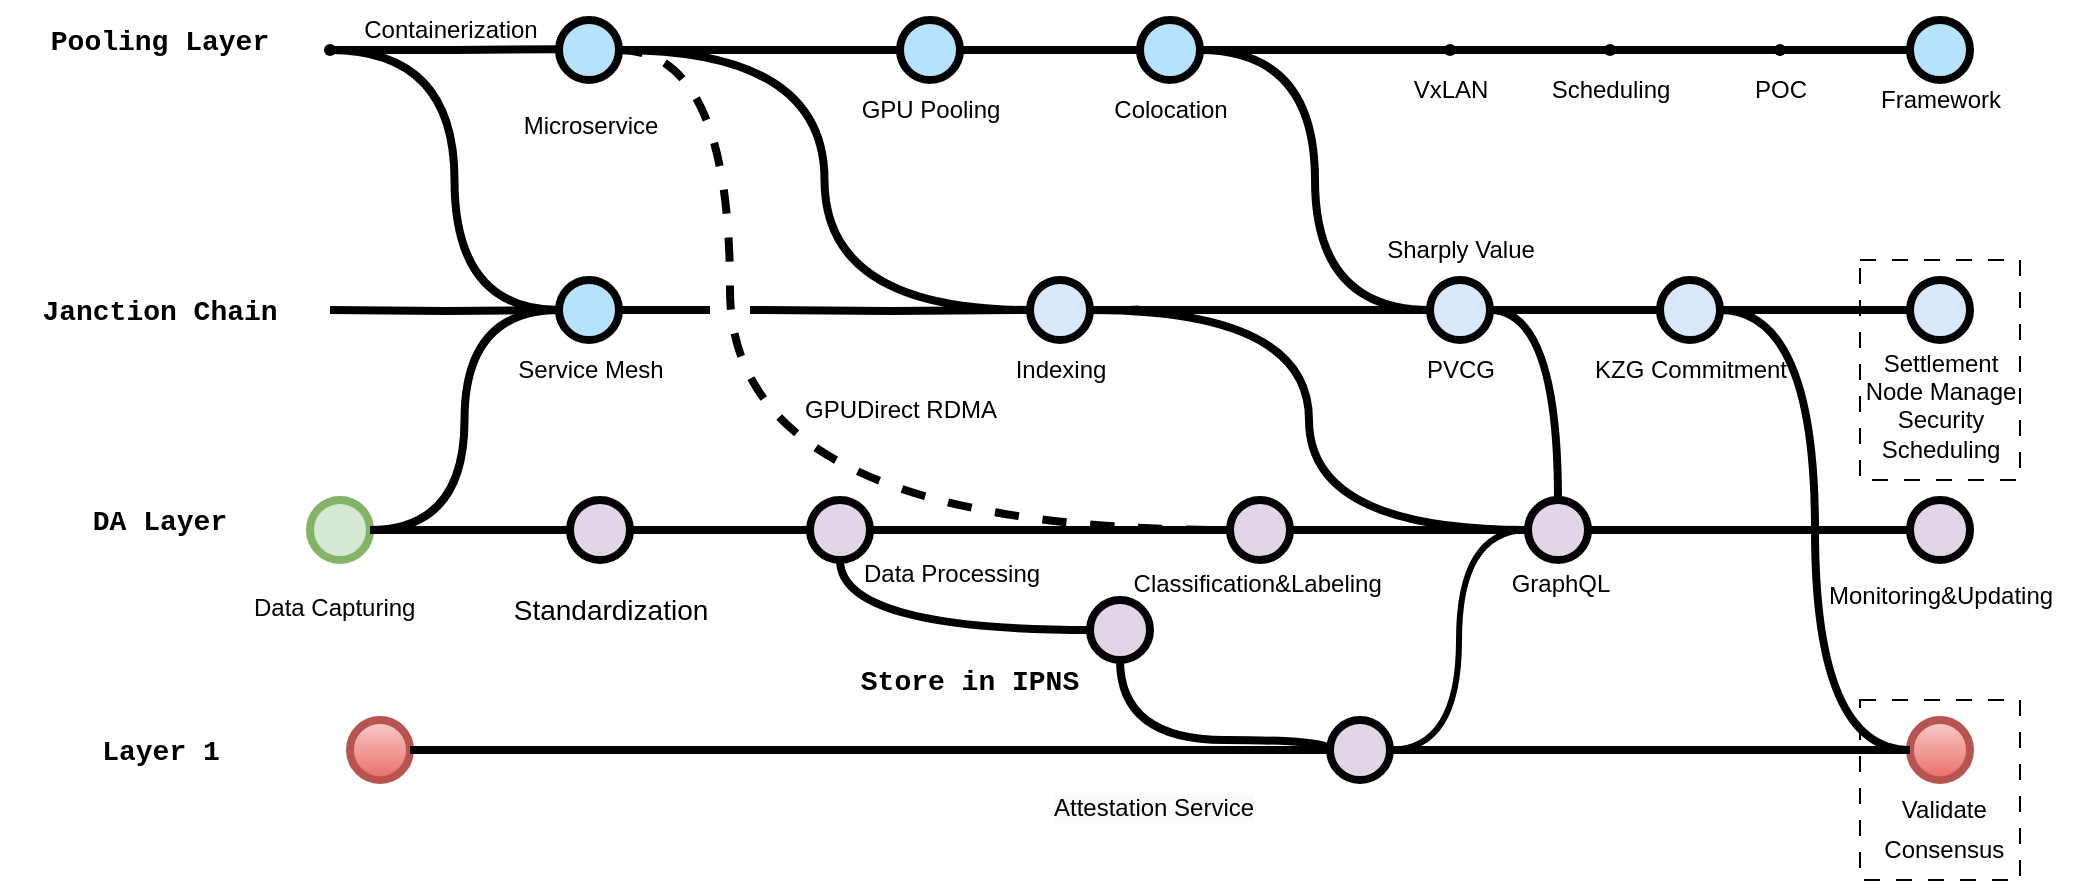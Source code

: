 <mxfile version="24.7.3" type="github">
  <diagram id="yPxyJZ8AM_hMuL3Unpa9" name="simple gitflow">
    <mxGraphModel dx="1578" dy="1054" grid="1" gridSize="10" guides="1" tooltips="1" connect="1" arrows="1" fold="1" page="1" pageScale="1" pageWidth="1100" pageHeight="850" math="0" shadow="0">
      <root>
        <mxCell id="0" />
        <mxCell id="1" parent="0" />
        <mxCell id="9hBKPDzoitwpIBdzFDQ7-23" value="" style="edgeStyle=orthogonalEdgeStyle;rounded=0;html=1;jettySize=auto;orthogonalLoop=1;plain-blue;endArrow=none;endFill=0;strokeWidth=4;strokeColor=#000000;" parent="1" source="9hBKPDzoitwpIBdzFDQ7-25" edge="1">
          <mxGeometry x="304.5" y="180" as="geometry">
            <mxPoint x="375" y="435" as="targetPoint" />
          </mxGeometry>
        </mxCell>
        <mxCell id="9hBKPDzoitwpIBdzFDQ7-25" value="" style="verticalLabelPosition=bottom;verticalAlign=top;html=1;strokeWidth=4;shape=mxgraph.flowchart.on-page_reference;plain-blue;gradientColor=none;fillColor=#B5E3Fe;strokeColor=#000000;" parent="1" vertex="1">
          <mxGeometry x="299.5" y="420" width="30" height="30" as="geometry" />
        </mxCell>
        <mxCell id="9hBKPDzoitwpIBdzFDQ7-41" value="" style="edgeStyle=orthogonalEdgeStyle;curved=1;rounded=0;orthogonalLoop=1;jettySize=auto;html=1;endArrow=none;endFill=0;strokeWidth=4;fontFamily=Courier New;fontSize=16;" parent="1" source="9hBKPDzoitwpIBdzFDQ7-26" target="9hBKPDzoitwpIBdzFDQ7-40" edge="1">
          <mxGeometry relative="1" as="geometry" />
        </mxCell>
        <mxCell id="9hBKPDzoitwpIBdzFDQ7-43" value="" style="edgeStyle=orthogonalEdgeStyle;curved=1;rounded=0;orthogonalLoop=1;jettySize=auto;html=1;endArrow=none;endFill=0;strokeWidth=4;fontFamily=Courier New;fontSize=16;" parent="1" source="9hBKPDzoitwpIBdzFDQ7-40" target="9hBKPDzoitwpIBdzFDQ7-42" edge="1">
          <mxGeometry relative="1" as="geometry" />
        </mxCell>
        <mxCell id="K7jGSNsFQjkCvPVeTudu-73" style="edgeStyle=orthogonalEdgeStyle;rounded=0;orthogonalLoop=1;jettySize=auto;html=1;curved=1;strokeWidth=4;endArrow=none;endFill=0;" edge="1" parent="1" source="9hBKPDzoitwpIBdzFDQ7-40" target="K7jGSNsFQjkCvPVeTudu-26">
          <mxGeometry relative="1" as="geometry" />
        </mxCell>
        <mxCell id="9hBKPDzoitwpIBdzFDQ7-40" value="" style="verticalLabelPosition=bottom;verticalAlign=top;html=1;strokeWidth=4;shape=mxgraph.flowchart.on-page_reference;plain-blue;gradientColor=none;strokeColor=#000000;" parent="1" vertex="1">
          <mxGeometry x="735" y="420" width="30" height="30" as="geometry" />
        </mxCell>
        <mxCell id="9hBKPDzoitwpIBdzFDQ7-56" value="" style="edgeStyle=orthogonalEdgeStyle;curved=1;rounded=0;orthogonalLoop=1;jettySize=auto;html=1;endArrow=none;endFill=0;strokeWidth=4;fontFamily=Courier New;fontSize=16;" parent="1" source="9hBKPDzoitwpIBdzFDQ7-42" target="9hBKPDzoitwpIBdzFDQ7-55" edge="1">
          <mxGeometry relative="1" as="geometry" />
        </mxCell>
        <mxCell id="9hBKPDzoitwpIBdzFDQ7-42" value="" style="verticalLabelPosition=bottom;verticalAlign=top;html=1;strokeWidth=4;shape=mxgraph.flowchart.on-page_reference;plain-blue;gradientColor=none;strokeColor=#000000;" parent="1" vertex="1">
          <mxGeometry x="850" y="420" width="30" height="30" as="geometry" />
        </mxCell>
        <mxCell id="9hBKPDzoitwpIBdzFDQ7-55" value="" style="verticalLabelPosition=bottom;verticalAlign=top;html=1;strokeWidth=4;shape=mxgraph.flowchart.on-page_reference;plain-blue;gradientColor=none;strokeColor=#000000;" parent="1" vertex="1">
          <mxGeometry x="975" y="420" width="30" height="30" as="geometry" />
        </mxCell>
        <mxCell id="9hBKPDzoitwpIBdzFDQ7-27" value="" style="edgeStyle=orthogonalEdgeStyle;rounded=0;html=1;jettySize=auto;orthogonalLoop=1;strokeWidth=4;endArrow=none;endFill=0;" parent="1" target="9hBKPDzoitwpIBdzFDQ7-25" edge="1">
          <mxGeometry x="204.5" y="180" as="geometry">
            <mxPoint x="185" y="435" as="sourcePoint" />
          </mxGeometry>
        </mxCell>
        <mxCell id="9hBKPDzoitwpIBdzFDQ7-28" value="Janction Chain" style="text;html=1;strokeColor=none;fillColor=none;align=center;verticalAlign=middle;whiteSpace=wrap;overflow=hidden;fontSize=14;fontStyle=1;fontFamily=Courier New;" parent="1" vertex="1">
          <mxGeometry x="20" y="425" width="160" height="20" as="geometry" />
        </mxCell>
        <mxCell id="K7jGSNsFQjkCvPVeTudu-10" style="edgeStyle=orthogonalEdgeStyle;rounded=0;orthogonalLoop=1;jettySize=auto;html=1;strokeWidth=4;endArrow=none;endFill=0;" edge="1" parent="1" source="K7jGSNsFQjkCvPVeTudu-57" target="9hBKPDzoitwpIBdzFDQ7-32">
          <mxGeometry relative="1" as="geometry" />
        </mxCell>
        <mxCell id="9hBKPDzoitwpIBdzFDQ7-30" value="" style="verticalLabelPosition=bottom;verticalAlign=top;html=1;strokeWidth=4;shape=mxgraph.flowchart.on-page_reference;strokeColor=#82b366;fillColor=#d5e8d4;" parent="1" vertex="1">
          <mxGeometry x="175" y="530" width="30" height="30" as="geometry" />
        </mxCell>
        <mxCell id="9hBKPDzoitwpIBdzFDQ7-32" value="" style="verticalLabelPosition=bottom;verticalAlign=top;html=1;strokeWidth=4;shape=mxgraph.flowchart.on-page_reference;plain-purple;gradientColor=none;strokeColor=#000000;" parent="1" vertex="1">
          <mxGeometry x="425" y="530" width="30" height="30" as="geometry" />
        </mxCell>
        <mxCell id="K7jGSNsFQjkCvPVeTudu-61" style="edgeStyle=orthogonalEdgeStyle;rounded=0;orthogonalLoop=1;jettySize=auto;html=1;strokeWidth=4;curved=1;endArrow=none;endFill=0;" edge="1" parent="1" source="9hBKPDzoitwpIBdzFDQ7-34" target="K7jGSNsFQjkCvPVeTudu-26">
          <mxGeometry relative="1" as="geometry" />
        </mxCell>
        <mxCell id="9hBKPDzoitwpIBdzFDQ7-34" value="" style="verticalLabelPosition=bottom;verticalAlign=top;html=1;strokeWidth=4;shape=mxgraph.flowchart.on-page_reference;plain-purple;gradientColor=none;strokeColor=#000000;" parent="1" vertex="1">
          <mxGeometry x="635" y="530" width="30" height="30" as="geometry" />
        </mxCell>
        <mxCell id="9hBKPDzoitwpIBdzFDQ7-50" value="" style="verticalLabelPosition=bottom;verticalAlign=top;html=1;strokeWidth=4;shape=mxgraph.flowchart.on-page_reference;plain-blue;gradientColor=#EA6B66;strokeColor=#B85450;fillColor=#F8CECC;" parent="1" vertex="1">
          <mxGeometry x="975" y="640" width="30" height="30" as="geometry" />
        </mxCell>
        <mxCell id="K7jGSNsFQjkCvPVeTudu-3" value="DA Layer" style="text;html=1;strokeColor=none;fillColor=none;align=center;verticalAlign=middle;whiteSpace=wrap;overflow=hidden;fontSize=14;fontStyle=1;fontFamily=Courier New;" vertex="1" parent="1">
          <mxGeometry x="50" y="530" width="100" height="20" as="geometry" />
        </mxCell>
        <mxCell id="K7jGSNsFQjkCvPVeTudu-4" value="Layer 1" style="text;html=1;strokeColor=none;fillColor=none;align=center;verticalAlign=middle;whiteSpace=wrap;overflow=hidden;fontSize=14;fontStyle=1;fontFamily=Courier New;" vertex="1" parent="1">
          <mxGeometry x="47.5" y="645" width="105" height="20" as="geometry" />
        </mxCell>
        <mxCell id="K7jGSNsFQjkCvPVeTudu-5" value="Pooling Layer" style="text;html=1;strokeColor=none;fillColor=none;align=center;verticalAlign=middle;whiteSpace=wrap;overflow=hidden;fontSize=14;fontStyle=1;fontFamily=Courier New;" vertex="1" parent="1">
          <mxGeometry x="35" y="290" width="130" height="20" as="geometry" />
        </mxCell>
        <mxCell id="K7jGSNsFQjkCvPVeTudu-7" value="Data Capturing" style="text;whiteSpace=wrap;" vertex="1" parent="1">
          <mxGeometry x="145" y="570" width="90" height="30" as="geometry" />
        </mxCell>
        <mxCell id="K7jGSNsFQjkCvPVeTudu-11" value="" style="verticalLabelPosition=bottom;verticalAlign=top;html=1;strokeWidth=4;shape=mxgraph.flowchart.on-page_reference;plain-purple;gradientColor=none;strokeColor=#000000;" vertex="1" parent="1">
          <mxGeometry x="565" y="580" width="30" height="30" as="geometry" />
        </mxCell>
        <mxCell id="K7jGSNsFQjkCvPVeTudu-12" style="edgeStyle=orthogonalEdgeStyle;rounded=0;orthogonalLoop=1;jettySize=auto;html=1;entryX=0;entryY=0.5;entryDx=0;entryDy=0;entryPerimeter=0;strokeWidth=4;endArrow=none;endFill=0;curved=1;" edge="1" parent="1" source="9hBKPDzoitwpIBdzFDQ7-32" target="K7jGSNsFQjkCvPVeTudu-11">
          <mxGeometry relative="1" as="geometry">
            <Array as="points">
              <mxPoint x="440" y="595" />
            </Array>
          </mxGeometry>
        </mxCell>
        <mxCell id="K7jGSNsFQjkCvPVeTudu-13" value="" style="verticalLabelPosition=bottom;verticalAlign=top;html=1;strokeWidth=4;shape=mxgraph.flowchart.on-page_reference;plain-purple;gradientColor=none;strokeColor=#000000;" vertex="1" parent="1">
          <mxGeometry x="685" y="640" width="30" height="30" as="geometry" />
        </mxCell>
        <mxCell id="K7jGSNsFQjkCvPVeTudu-14" style="edgeStyle=orthogonalEdgeStyle;rounded=0;orthogonalLoop=1;jettySize=auto;html=1;entryX=0;entryY=0.5;entryDx=0;entryDy=0;entryPerimeter=0;curved=1;strokeWidth=4;endArrow=none;endFill=0;" edge="1" parent="1" source="K7jGSNsFQjkCvPVeTudu-11" target="K7jGSNsFQjkCvPVeTudu-13">
          <mxGeometry relative="1" as="geometry">
            <Array as="points">
              <mxPoint x="580" y="650" />
            </Array>
          </mxGeometry>
        </mxCell>
        <mxCell id="K7jGSNsFQjkCvPVeTudu-17" value="Store in IPNS" style="text;html=1;strokeColor=none;fillColor=none;align=center;verticalAlign=middle;whiteSpace=wrap;overflow=hidden;fontSize=14;fontStyle=1;fontFamily=Courier New;" vertex="1" parent="1">
          <mxGeometry x="445" y="610" width="120" height="20" as="geometry" />
        </mxCell>
        <mxCell id="K7jGSNsFQjkCvPVeTudu-18" value="Data Processing" style="text;whiteSpace=wrap;" vertex="1" parent="1">
          <mxGeometry x="450" y="553" width="110" height="30" as="geometry" />
        </mxCell>
        <mxCell id="K7jGSNsFQjkCvPVeTudu-19" value="" style="verticalLabelPosition=bottom;verticalAlign=top;html=1;strokeWidth=4;shape=mxgraph.flowchart.on-page_reference;plain-blue;gradientColor=#EA6B66;strokeColor=#B85450;fillColor=#F8CECC;" vertex="1" parent="1">
          <mxGeometry x="195" y="640" width="30" height="30" as="geometry" />
        </mxCell>
        <mxCell id="K7jGSNsFQjkCvPVeTudu-20" style="edgeStyle=orthogonalEdgeStyle;rounded=0;orthogonalLoop=1;jettySize=auto;html=1;entryX=0;entryY=0.5;entryDx=0;entryDy=0;entryPerimeter=0;strokeWidth=4;endArrow=none;endFill=0;curved=1;" edge="1" parent="1" source="K7jGSNsFQjkCvPVeTudu-19" target="K7jGSNsFQjkCvPVeTudu-13">
          <mxGeometry relative="1" as="geometry" />
        </mxCell>
        <mxCell id="K7jGSNsFQjkCvPVeTudu-21" style="edgeStyle=orthogonalEdgeStyle;rounded=0;orthogonalLoop=1;jettySize=auto;html=1;entryX=0;entryY=0.5;entryDx=0;entryDy=0;entryPerimeter=0;strokeWidth=4;endArrow=none;endFill=0;curved=1;" edge="1" parent="1" source="9hBKPDzoitwpIBdzFDQ7-32" target="9hBKPDzoitwpIBdzFDQ7-34">
          <mxGeometry relative="1" as="geometry" />
        </mxCell>
        <mxCell id="K7jGSNsFQjkCvPVeTudu-22" value="Classification&amp;amp;Labeling&amp;nbsp;" style="text;html=1;align=center;verticalAlign=middle;resizable=0;points=[];autosize=1;strokeColor=none;fillColor=none;" vertex="1" parent="1">
          <mxGeometry x="575" y="557" width="150" height="30" as="geometry" />
        </mxCell>
        <mxCell id="K7jGSNsFQjkCvPVeTudu-24" value="&lt;span style=&quot;color: rgb(0, 0, 0); font-family: Helvetica; font-size: 12px; font-style: normal; font-variant-ligatures: normal; font-variant-caps: normal; font-weight: 400; letter-spacing: normal; orphans: 2; text-align: left; text-indent: 0px; text-transform: none; widows: 2; word-spacing: 0px; -webkit-text-stroke-width: 0px; white-space: normal; background-color: rgb(251, 251, 251); text-decoration-thickness: initial; text-decoration-style: initial; text-decoration-color: initial; display: inline !important; float: none;&quot;&gt;Attestation Service&lt;/span&gt;" style="text;whiteSpace=wrap;html=1;" vertex="1" parent="1">
          <mxGeometry x="545" y="670" width="110" height="40" as="geometry" />
        </mxCell>
        <mxCell id="K7jGSNsFQjkCvPVeTudu-26" value="" style="verticalLabelPosition=bottom;verticalAlign=top;html=1;strokeWidth=4;shape=mxgraph.flowchart.on-page_reference;plain-purple;gradientColor=none;strokeColor=#000000;" vertex="1" parent="1">
          <mxGeometry x="784" y="530" width="30" height="30" as="geometry" />
        </mxCell>
        <mxCell id="K7jGSNsFQjkCvPVeTudu-41" style="edgeStyle=orthogonalEdgeStyle;rounded=0;orthogonalLoop=1;jettySize=auto;html=1;strokeWidth=4;endArrow=none;endFill=0;curved=1;dashed=1;" edge="1" parent="1" source="K7jGSNsFQjkCvPVeTudu-31" target="9hBKPDzoitwpIBdzFDQ7-34">
          <mxGeometry relative="1" as="geometry">
            <Array as="points">
              <mxPoint x="385" y="305" />
              <mxPoint x="385" y="545" />
            </Array>
          </mxGeometry>
        </mxCell>
        <mxCell id="K7jGSNsFQjkCvPVeTudu-31" value="" style="verticalLabelPosition=bottom;verticalAlign=top;html=1;strokeWidth=4;shape=mxgraph.flowchart.on-page_reference;plain-blue;gradientColor=none;fillColor=#B5E3Fe;strokeColor=#000000;" vertex="1" parent="1">
          <mxGeometry x="299.5" y="290" width="30" height="30" as="geometry" />
        </mxCell>
        <mxCell id="K7jGSNsFQjkCvPVeTudu-32" value="" style="edgeStyle=orthogonalEdgeStyle;rounded=0;html=1;jettySize=auto;orthogonalLoop=1;strokeWidth=4;endArrow=none;endFill=0;" edge="1" parent="1" source="K7jGSNsFQjkCvPVeTudu-50">
          <mxGeometry x="204.5" y="180" as="geometry">
            <mxPoint x="184.5" y="304.62" as="sourcePoint" />
            <mxPoint x="299.5" y="304.62" as="targetPoint" />
          </mxGeometry>
        </mxCell>
        <mxCell id="K7jGSNsFQjkCvPVeTudu-33" value="Microservice" style="text;html=1;align=center;verticalAlign=middle;resizable=0;points=[];autosize=1;strokeColor=none;fillColor=none;" vertex="1" parent="1">
          <mxGeometry x="269.5" y="328" width="90" height="30" as="geometry" />
        </mxCell>
        <mxCell id="K7jGSNsFQjkCvPVeTudu-38" value="" style="edgeStyle=orthogonalEdgeStyle;rounded=0;orthogonalLoop=1;jettySize=auto;html=1;strokeWidth=4;endArrow=none;endFill=0;" edge="1" parent="1" source="K7jGSNsFQjkCvPVeTudu-34" target="K7jGSNsFQjkCvPVeTudu-37">
          <mxGeometry relative="1" as="geometry" />
        </mxCell>
        <mxCell id="K7jGSNsFQjkCvPVeTudu-34" value="" style="verticalLabelPosition=bottom;verticalAlign=top;html=1;strokeWidth=4;shape=mxgraph.flowchart.on-page_reference;plain-blue;gradientColor=none;fillColor=#B5E3Fe;strokeColor=#000000;" vertex="1" parent="1">
          <mxGeometry x="470" y="290" width="30" height="30" as="geometry" />
        </mxCell>
        <mxCell id="K7jGSNsFQjkCvPVeTudu-35" style="edgeStyle=orthogonalEdgeStyle;rounded=0;orthogonalLoop=1;jettySize=auto;html=1;entryX=0;entryY=0.5;entryDx=0;entryDy=0;entryPerimeter=0;strokeWidth=4;endArrow=none;endFill=0;" edge="1" parent="1" source="K7jGSNsFQjkCvPVeTudu-31" target="K7jGSNsFQjkCvPVeTudu-34">
          <mxGeometry relative="1" as="geometry" />
        </mxCell>
        <mxCell id="K7jGSNsFQjkCvPVeTudu-36" value="GPU Pooling" style="text;html=1;align=center;verticalAlign=middle;resizable=0;points=[];autosize=1;strokeColor=none;fillColor=none;" vertex="1" parent="1">
          <mxGeometry x="440" y="320" width="90" height="30" as="geometry" />
        </mxCell>
        <mxCell id="K7jGSNsFQjkCvPVeTudu-37" value="" style="verticalLabelPosition=bottom;verticalAlign=top;html=1;strokeWidth=4;shape=mxgraph.flowchart.on-page_reference;plain-blue;gradientColor=none;fillColor=#B5E3Fe;strokeColor=#000000;" vertex="1" parent="1">
          <mxGeometry x="590" y="290" width="30" height="30" as="geometry" />
        </mxCell>
        <mxCell id="K7jGSNsFQjkCvPVeTudu-39" value="Colocation" style="text;html=1;align=center;verticalAlign=middle;resizable=0;points=[];autosize=1;strokeColor=none;fillColor=none;" vertex="1" parent="1">
          <mxGeometry x="565" y="320" width="80" height="30" as="geometry" />
        </mxCell>
        <mxCell id="K7jGSNsFQjkCvPVeTudu-40" value="Containerization" style="text;html=1;align=center;verticalAlign=middle;resizable=0;points=[];autosize=1;strokeColor=none;fillColor=none;" vertex="1" parent="1">
          <mxGeometry x="189.5" y="280" width="110" height="30" as="geometry" />
        </mxCell>
        <mxCell id="K7jGSNsFQjkCvPVeTudu-42" value="" style="edgeStyle=orthogonalEdgeStyle;rounded=0;html=1;jettySize=auto;orthogonalLoop=1;plain-blue;endArrow=none;endFill=0;strokeWidth=4;strokeColor=#000000;" edge="1" parent="1" source="9hBKPDzoitwpIBdzFDQ7-26">
          <mxGeometry x="304.5" y="180" as="geometry">
            <mxPoint x="395" y="435" as="sourcePoint" />
            <mxPoint x="589.5" y="434.81" as="targetPoint" />
          </mxGeometry>
        </mxCell>
        <mxCell id="K7jGSNsFQjkCvPVeTudu-43" value="&lt;font style=&quot;font-size: 12px;&quot;&gt;GPUDirect RDMA&lt;/font&gt;" style="text;html=1;align=center;verticalAlign=middle;resizable=0;points=[];autosize=1;strokeColor=none;fillColor=none;" vertex="1" parent="1">
          <mxGeometry x="410" y="470" width="120" height="30" as="geometry" />
        </mxCell>
        <mxCell id="K7jGSNsFQjkCvPVeTudu-45" value="Service Mesh" style="text;html=1;align=center;verticalAlign=middle;resizable=0;points=[];autosize=1;strokeColor=none;fillColor=none;" vertex="1" parent="1">
          <mxGeometry x="264.5" y="450" width="100" height="30" as="geometry" />
        </mxCell>
        <mxCell id="K7jGSNsFQjkCvPVeTudu-47" style="edgeStyle=orthogonalEdgeStyle;rounded=0;orthogonalLoop=1;jettySize=auto;html=1;entryX=0;entryY=0.5;entryDx=0;entryDy=0;entryPerimeter=0;strokeWidth=4;endArrow=none;endFill=0;curved=1;" edge="1" parent="1" source="9hBKPDzoitwpIBdzFDQ7-30" target="9hBKPDzoitwpIBdzFDQ7-25">
          <mxGeometry relative="1" as="geometry" />
        </mxCell>
        <mxCell id="K7jGSNsFQjkCvPVeTudu-51" value="" style="edgeStyle=orthogonalEdgeStyle;rounded=0;html=1;jettySize=auto;orthogonalLoop=1;strokeWidth=4;endArrow=none;endFill=0;" edge="1" parent="1" target="K7jGSNsFQjkCvPVeTudu-50">
          <mxGeometry x="204.5" y="180" as="geometry">
            <mxPoint x="184.5" y="304.62" as="sourcePoint" />
            <mxPoint x="299.5" y="304.62" as="targetPoint" />
          </mxGeometry>
        </mxCell>
        <mxCell id="K7jGSNsFQjkCvPVeTudu-50" value="" style="shape=waypoint;sketch=0;size=6;pointerEvents=1;points=[];fillColor=none;resizable=0;rotatable=0;perimeter=centerPerimeter;snapToPoint=1;" vertex="1" parent="1">
          <mxGeometry x="175" y="295" width="20" height="20" as="geometry" />
        </mxCell>
        <mxCell id="K7jGSNsFQjkCvPVeTudu-52" style="edgeStyle=orthogonalEdgeStyle;rounded=0;orthogonalLoop=1;jettySize=auto;html=1;entryX=0;entryY=0.5;entryDx=0;entryDy=0;entryPerimeter=0;strokeWidth=4;endArrow=none;endFill=0;curved=1;" edge="1" parent="1" source="K7jGSNsFQjkCvPVeTudu-50" target="9hBKPDzoitwpIBdzFDQ7-25">
          <mxGeometry relative="1" as="geometry" />
        </mxCell>
        <mxCell id="K7jGSNsFQjkCvPVeTudu-54" value="" style="edgeStyle=orthogonalEdgeStyle;rounded=0;html=1;jettySize=auto;orthogonalLoop=1;plain-blue;endArrow=none;endFill=0;strokeWidth=4;strokeColor=#000000;" edge="1" parent="1" target="9hBKPDzoitwpIBdzFDQ7-26">
          <mxGeometry x="304.5" y="180" as="geometry">
            <mxPoint x="395" y="435" as="sourcePoint" />
            <mxPoint x="589.5" y="434.81" as="targetPoint" />
          </mxGeometry>
        </mxCell>
        <mxCell id="9hBKPDzoitwpIBdzFDQ7-26" value="" style="verticalLabelPosition=bottom;verticalAlign=top;html=1;strokeWidth=4;shape=mxgraph.flowchart.on-page_reference;plain-blue;gradientColor=none;strokeColor=#000000;" parent="1" vertex="1">
          <mxGeometry x="535" y="420" width="30" height="30" as="geometry" />
        </mxCell>
        <mxCell id="K7jGSNsFQjkCvPVeTudu-55" style="edgeStyle=orthogonalEdgeStyle;rounded=0;orthogonalLoop=1;jettySize=auto;html=1;entryX=0;entryY=0.5;entryDx=0;entryDy=0;entryPerimeter=0;curved=1;strokeWidth=4;endArrow=none;endFill=0;" edge="1" parent="1" source="K7jGSNsFQjkCvPVeTudu-31" target="9hBKPDzoitwpIBdzFDQ7-26">
          <mxGeometry relative="1" as="geometry" />
        </mxCell>
        <mxCell id="K7jGSNsFQjkCvPVeTudu-56" value="Indexing" style="text;html=1;align=center;verticalAlign=middle;resizable=0;points=[];autosize=1;strokeColor=none;fillColor=none;" vertex="1" parent="1">
          <mxGeometry x="515" y="450" width="70" height="30" as="geometry" />
        </mxCell>
        <mxCell id="K7jGSNsFQjkCvPVeTudu-58" value="" style="edgeStyle=orthogonalEdgeStyle;rounded=0;orthogonalLoop=1;jettySize=auto;html=1;strokeWidth=4;endArrow=none;endFill=0;" edge="1" parent="1" source="9hBKPDzoitwpIBdzFDQ7-30" target="K7jGSNsFQjkCvPVeTudu-57">
          <mxGeometry relative="1" as="geometry">
            <mxPoint x="205" y="545" as="sourcePoint" />
            <mxPoint x="425" y="545" as="targetPoint" />
          </mxGeometry>
        </mxCell>
        <mxCell id="K7jGSNsFQjkCvPVeTudu-57" value="" style="verticalLabelPosition=bottom;verticalAlign=top;html=1;strokeWidth=4;shape=mxgraph.flowchart.on-page_reference;plain-purple;gradientColor=none;strokeColor=#000000;" vertex="1" parent="1">
          <mxGeometry x="305" y="530" width="30" height="30" as="geometry" />
        </mxCell>
        <mxCell id="K7jGSNsFQjkCvPVeTudu-59" value="&lt;meta charset=&quot;utf-8&quot;&gt;&lt;span style=&quot;color: rgb(0, 0, 0); font-family: Arial, sans-serif; font-size: 14px; font-style: normal; font-variant-ligatures: normal; font-variant-caps: normal; font-weight: 400; letter-spacing: normal; orphans: 2; text-align: left; text-indent: 0px; text-transform: none; widows: 2; word-spacing: 0px; -webkit-text-stroke-width: 0px; white-space: normal; background-color: rgb(255, 255, 255); text-decoration-thickness: initial; text-decoration-style: initial; text-decoration-color: initial; display: inline !important; float: none;&quot;&gt;Standardization&lt;/span&gt;" style="text;html=1;align=center;verticalAlign=middle;resizable=0;points=[];autosize=1;strokeColor=none;fillColor=none;" vertex="1" parent="1">
          <mxGeometry x="264.5" y="570" width="120" height="30" as="geometry" />
        </mxCell>
        <mxCell id="K7jGSNsFQjkCvPVeTudu-62" value="GraphQL" style="text;html=1;align=center;verticalAlign=middle;resizable=0;points=[];autosize=1;strokeColor=none;fillColor=none;" vertex="1" parent="1">
          <mxGeometry x="765" y="557" width="70" height="30" as="geometry" />
        </mxCell>
        <mxCell id="K7jGSNsFQjkCvPVeTudu-63" style="edgeStyle=orthogonalEdgeStyle;rounded=0;orthogonalLoop=1;jettySize=auto;html=1;entryX=0;entryY=0.5;entryDx=0;entryDy=0;entryPerimeter=0;curved=1;endArrow=none;endFill=0;strokeWidth=4;" edge="1" parent="1" source="9hBKPDzoitwpIBdzFDQ7-26" target="K7jGSNsFQjkCvPVeTudu-26">
          <mxGeometry relative="1" as="geometry" />
        </mxCell>
        <mxCell id="K7jGSNsFQjkCvPVeTudu-64" style="edgeStyle=orthogonalEdgeStyle;rounded=0;orthogonalLoop=1;jettySize=auto;html=1;entryX=0;entryY=0.5;entryDx=0;entryDy=0;entryPerimeter=0;endArrow=none;endFill=0;strokeWidth=4;" edge="1" parent="1" source="K7jGSNsFQjkCvPVeTudu-13" target="9hBKPDzoitwpIBdzFDQ7-50">
          <mxGeometry relative="1" as="geometry" />
        </mxCell>
        <mxCell id="K7jGSNsFQjkCvPVeTudu-65" value="&lt;div&gt;Monitoring&amp;amp;Updating&lt;/div&gt;&lt;div&gt;&lt;br&gt;&lt;/div&gt;" style="text;html=1;align=center;verticalAlign=middle;resizable=0;points=[];autosize=1;strokeColor=none;fillColor=none;" vertex="1" parent="1">
          <mxGeometry x="920" y="565" width="140" height="40" as="geometry" />
        </mxCell>
        <mxCell id="K7jGSNsFQjkCvPVeTudu-66" value="" style="verticalLabelPosition=bottom;verticalAlign=top;html=1;strokeWidth=4;shape=mxgraph.flowchart.on-page_reference;plain-purple;gradientColor=none;strokeColor=#000000;" vertex="1" parent="1">
          <mxGeometry x="975" y="530" width="30" height="30" as="geometry" />
        </mxCell>
        <mxCell id="K7jGSNsFQjkCvPVeTudu-67" style="edgeStyle=orthogonalEdgeStyle;rounded=0;orthogonalLoop=1;jettySize=auto;html=1;entryX=0;entryY=0.5;entryDx=0;entryDy=0;entryPerimeter=0;curved=1;endArrow=none;endFill=0;strokeWidth=4;" edge="1" parent="1" source="K7jGSNsFQjkCvPVeTudu-26" target="K7jGSNsFQjkCvPVeTudu-66">
          <mxGeometry relative="1" as="geometry" />
        </mxCell>
        <mxCell id="K7jGSNsFQjkCvPVeTudu-68" value="" style="verticalLabelPosition=bottom;verticalAlign=top;html=1;strokeWidth=4;shape=mxgraph.flowchart.on-page_reference;plain-blue;gradientColor=none;fillColor=#B5E3Fe;strokeColor=#000000;" vertex="1" parent="1">
          <mxGeometry x="975" y="290" width="30" height="30" as="geometry" />
        </mxCell>
        <mxCell id="K7jGSNsFQjkCvPVeTudu-69" style="edgeStyle=orthogonalEdgeStyle;rounded=0;orthogonalLoop=1;jettySize=auto;html=1;entryX=0;entryY=0.5;entryDx=0;entryDy=0;entryPerimeter=0;strokeWidth=4;endArrow=none;endFill=0;" edge="1" parent="1" source="K7jGSNsFQjkCvPVeTudu-84" target="K7jGSNsFQjkCvPVeTudu-68">
          <mxGeometry relative="1" as="geometry" />
        </mxCell>
        <mxCell id="K7jGSNsFQjkCvPVeTudu-71" style="edgeStyle=orthogonalEdgeStyle;rounded=0;orthogonalLoop=1;jettySize=auto;html=1;entryX=0;entryY=0.5;entryDx=0;entryDy=0;entryPerimeter=0;strokeWidth=4;endArrow=none;endFill=0;curved=1;" edge="1" parent="1" source="K7jGSNsFQjkCvPVeTudu-37" target="9hBKPDzoitwpIBdzFDQ7-40">
          <mxGeometry relative="1" as="geometry" />
        </mxCell>
        <mxCell id="K7jGSNsFQjkCvPVeTudu-72" value="Sharply Value" style="text;html=1;align=center;verticalAlign=middle;resizable=0;points=[];autosize=1;strokeColor=none;fillColor=none;" vertex="1" parent="1">
          <mxGeometry x="700" y="390" width="100" height="30" as="geometry" />
        </mxCell>
        <mxCell id="K7jGSNsFQjkCvPVeTudu-74" value="PVCG" style="text;html=1;align=center;verticalAlign=middle;resizable=0;points=[];autosize=1;strokeColor=none;fillColor=none;" vertex="1" parent="1">
          <mxGeometry x="720" y="450" width="60" height="30" as="geometry" />
        </mxCell>
        <mxCell id="K7jGSNsFQjkCvPVeTudu-75" style="edgeStyle=orthogonalEdgeStyle;rounded=0;orthogonalLoop=1;jettySize=auto;html=1;entryX=0;entryY=0.5;entryDx=0;entryDy=0;entryPerimeter=0;curved=1;strokeWidth=4;endArrow=none;endFill=0;" edge="1" parent="1" source="9hBKPDzoitwpIBdzFDQ7-42" target="9hBKPDzoitwpIBdzFDQ7-50">
          <mxGeometry relative="1" as="geometry" />
        </mxCell>
        <mxCell id="K7jGSNsFQjkCvPVeTudu-76" value="KZG Commitment" style="text;html=1;align=center;verticalAlign=middle;resizable=0;points=[];autosize=1;strokeColor=none;fillColor=none;" vertex="1" parent="1">
          <mxGeometry x="805" y="450" width="120" height="30" as="geometry" />
        </mxCell>
        <mxCell id="K7jGSNsFQjkCvPVeTudu-77" value="Settlement&lt;br&gt;Node Manage&lt;div&gt;Security&lt;br&gt;Scheduling&lt;br&gt;&lt;br&gt;&lt;/div&gt;" style="text;html=1;align=center;verticalAlign=middle;resizable=0;points=[];autosize=1;strokeColor=none;fillColor=none;" vertex="1" parent="1">
          <mxGeometry x="940" y="445" width="100" height="90" as="geometry" />
        </mxCell>
        <mxCell id="K7jGSNsFQjkCvPVeTudu-78" value="" style="rounded=0;whiteSpace=wrap;html=1;fillColor=none;dashed=1;dashPattern=8 8;" vertex="1" parent="1">
          <mxGeometry x="950" y="410" width="80" height="110" as="geometry" />
        </mxCell>
        <mxCell id="K7jGSNsFQjkCvPVeTudu-79" value="VxLAN" style="text;html=1;align=center;verticalAlign=middle;resizable=0;points=[];autosize=1;strokeColor=none;fillColor=none;" vertex="1" parent="1">
          <mxGeometry x="715" y="310" width="60" height="30" as="geometry" />
        </mxCell>
        <mxCell id="K7jGSNsFQjkCvPVeTudu-80" value="&lt;span style=&quot;text-wrap: wrap;&quot;&gt;Framework&lt;/span&gt;" style="text;html=1;align=center;verticalAlign=middle;resizable=0;points=[];autosize=1;strokeColor=none;fillColor=none;" vertex="1" parent="1">
          <mxGeometry x="950" y="315" width="80" height="30" as="geometry" />
        </mxCell>
        <mxCell id="K7jGSNsFQjkCvPVeTudu-81" value="Scheduling" style="text;html=1;align=center;verticalAlign=middle;resizable=0;points=[];autosize=1;strokeColor=none;fillColor=none;" vertex="1" parent="1">
          <mxGeometry x="785" y="310" width="80" height="30" as="geometry" />
        </mxCell>
        <mxCell id="K7jGSNsFQjkCvPVeTudu-83" value="" style="edgeStyle=orthogonalEdgeStyle;rounded=0;orthogonalLoop=1;jettySize=auto;html=1;entryDx=0;entryDy=0;entryPerimeter=0;strokeWidth=4;endArrow=none;endFill=0;" edge="1" parent="1" source="K7jGSNsFQjkCvPVeTudu-37" target="K7jGSNsFQjkCvPVeTudu-82">
          <mxGeometry relative="1" as="geometry">
            <mxPoint x="620" y="305" as="sourcePoint" />
            <mxPoint x="975" y="305" as="targetPoint" />
          </mxGeometry>
        </mxCell>
        <mxCell id="K7jGSNsFQjkCvPVeTudu-82" value="" style="shape=waypoint;sketch=0;size=6;pointerEvents=1;points=[];fillColor=none;resizable=0;rotatable=0;perimeter=centerPerimeter;snapToPoint=1;" vertex="1" parent="1">
          <mxGeometry x="735" y="295" width="20" height="20" as="geometry" />
        </mxCell>
        <mxCell id="K7jGSNsFQjkCvPVeTudu-86" value="" style="edgeStyle=orthogonalEdgeStyle;rounded=0;orthogonalLoop=1;jettySize=auto;html=1;entryDx=0;entryDy=0;entryPerimeter=0;strokeWidth=4;endArrow=none;endFill=0;" edge="1" parent="1" source="K7jGSNsFQjkCvPVeTudu-82" target="K7jGSNsFQjkCvPVeTudu-85">
          <mxGeometry relative="1" as="geometry">
            <mxPoint x="745" y="305" as="sourcePoint" />
            <mxPoint x="975" y="305" as="targetPoint" />
          </mxGeometry>
        </mxCell>
        <mxCell id="K7jGSNsFQjkCvPVeTudu-85" value="" style="shape=waypoint;sketch=0;size=6;pointerEvents=1;points=[];fillColor=none;resizable=0;rotatable=0;perimeter=centerPerimeter;snapToPoint=1;" vertex="1" parent="1">
          <mxGeometry x="815" y="295" width="20" height="20" as="geometry" />
        </mxCell>
        <mxCell id="K7jGSNsFQjkCvPVeTudu-87" value="" style="edgeStyle=orthogonalEdgeStyle;rounded=0;orthogonalLoop=1;jettySize=auto;html=1;entryDx=0;entryDy=0;entryPerimeter=0;strokeWidth=4;endArrow=none;endFill=0;" edge="1" parent="1" source="K7jGSNsFQjkCvPVeTudu-85" target="K7jGSNsFQjkCvPVeTudu-84">
          <mxGeometry relative="1" as="geometry">
            <mxPoint x="825" y="305" as="sourcePoint" />
            <mxPoint x="975" y="305" as="targetPoint" />
          </mxGeometry>
        </mxCell>
        <mxCell id="K7jGSNsFQjkCvPVeTudu-84" value="" style="shape=waypoint;sketch=0;size=6;pointerEvents=1;points=[];fillColor=none;resizable=0;rotatable=0;perimeter=centerPerimeter;snapToPoint=1;" vertex="1" parent="1">
          <mxGeometry x="900" y="295" width="20" height="20" as="geometry" />
        </mxCell>
        <mxCell id="K7jGSNsFQjkCvPVeTudu-88" style="edgeStyle=orthogonalEdgeStyle;rounded=0;orthogonalLoop=1;jettySize=auto;html=1;entryX=0;entryY=0.5;entryDx=0;entryDy=0;entryPerimeter=0;curved=1;strokeWidth=3;endArrow=none;endFill=0;" edge="1" parent="1" source="K7jGSNsFQjkCvPVeTudu-13" target="K7jGSNsFQjkCvPVeTudu-26">
          <mxGeometry relative="1" as="geometry" />
        </mxCell>
        <mxCell id="K7jGSNsFQjkCvPVeTudu-89" value="POC" style="text;html=1;align=center;verticalAlign=middle;resizable=0;points=[];autosize=1;strokeColor=none;fillColor=none;" vertex="1" parent="1">
          <mxGeometry x="885" y="310" width="50" height="30" as="geometry" />
        </mxCell>
        <mxCell id="K7jGSNsFQjkCvPVeTudu-90" value="&amp;nbsp;Validate" style="text;html=1;align=center;verticalAlign=middle;resizable=0;points=[];autosize=1;strokeColor=none;fillColor=none;" vertex="1" parent="1">
          <mxGeometry x="955" y="670" width="70" height="30" as="geometry" />
        </mxCell>
        <mxCell id="K7jGSNsFQjkCvPVeTudu-91" value="&amp;nbsp;Consensus" style="text;html=1;align=center;verticalAlign=middle;resizable=0;points=[];autosize=1;strokeColor=none;fillColor=none;" vertex="1" parent="1">
          <mxGeometry x="945" y="690" width="90" height="30" as="geometry" />
        </mxCell>
        <mxCell id="K7jGSNsFQjkCvPVeTudu-92" value="" style="rounded=0;whiteSpace=wrap;html=1;fillColor=none;dashed=1;dashPattern=8 8;" vertex="1" parent="1">
          <mxGeometry x="950" y="630" width="80" height="90" as="geometry" />
        </mxCell>
      </root>
    </mxGraphModel>
  </diagram>
</mxfile>
